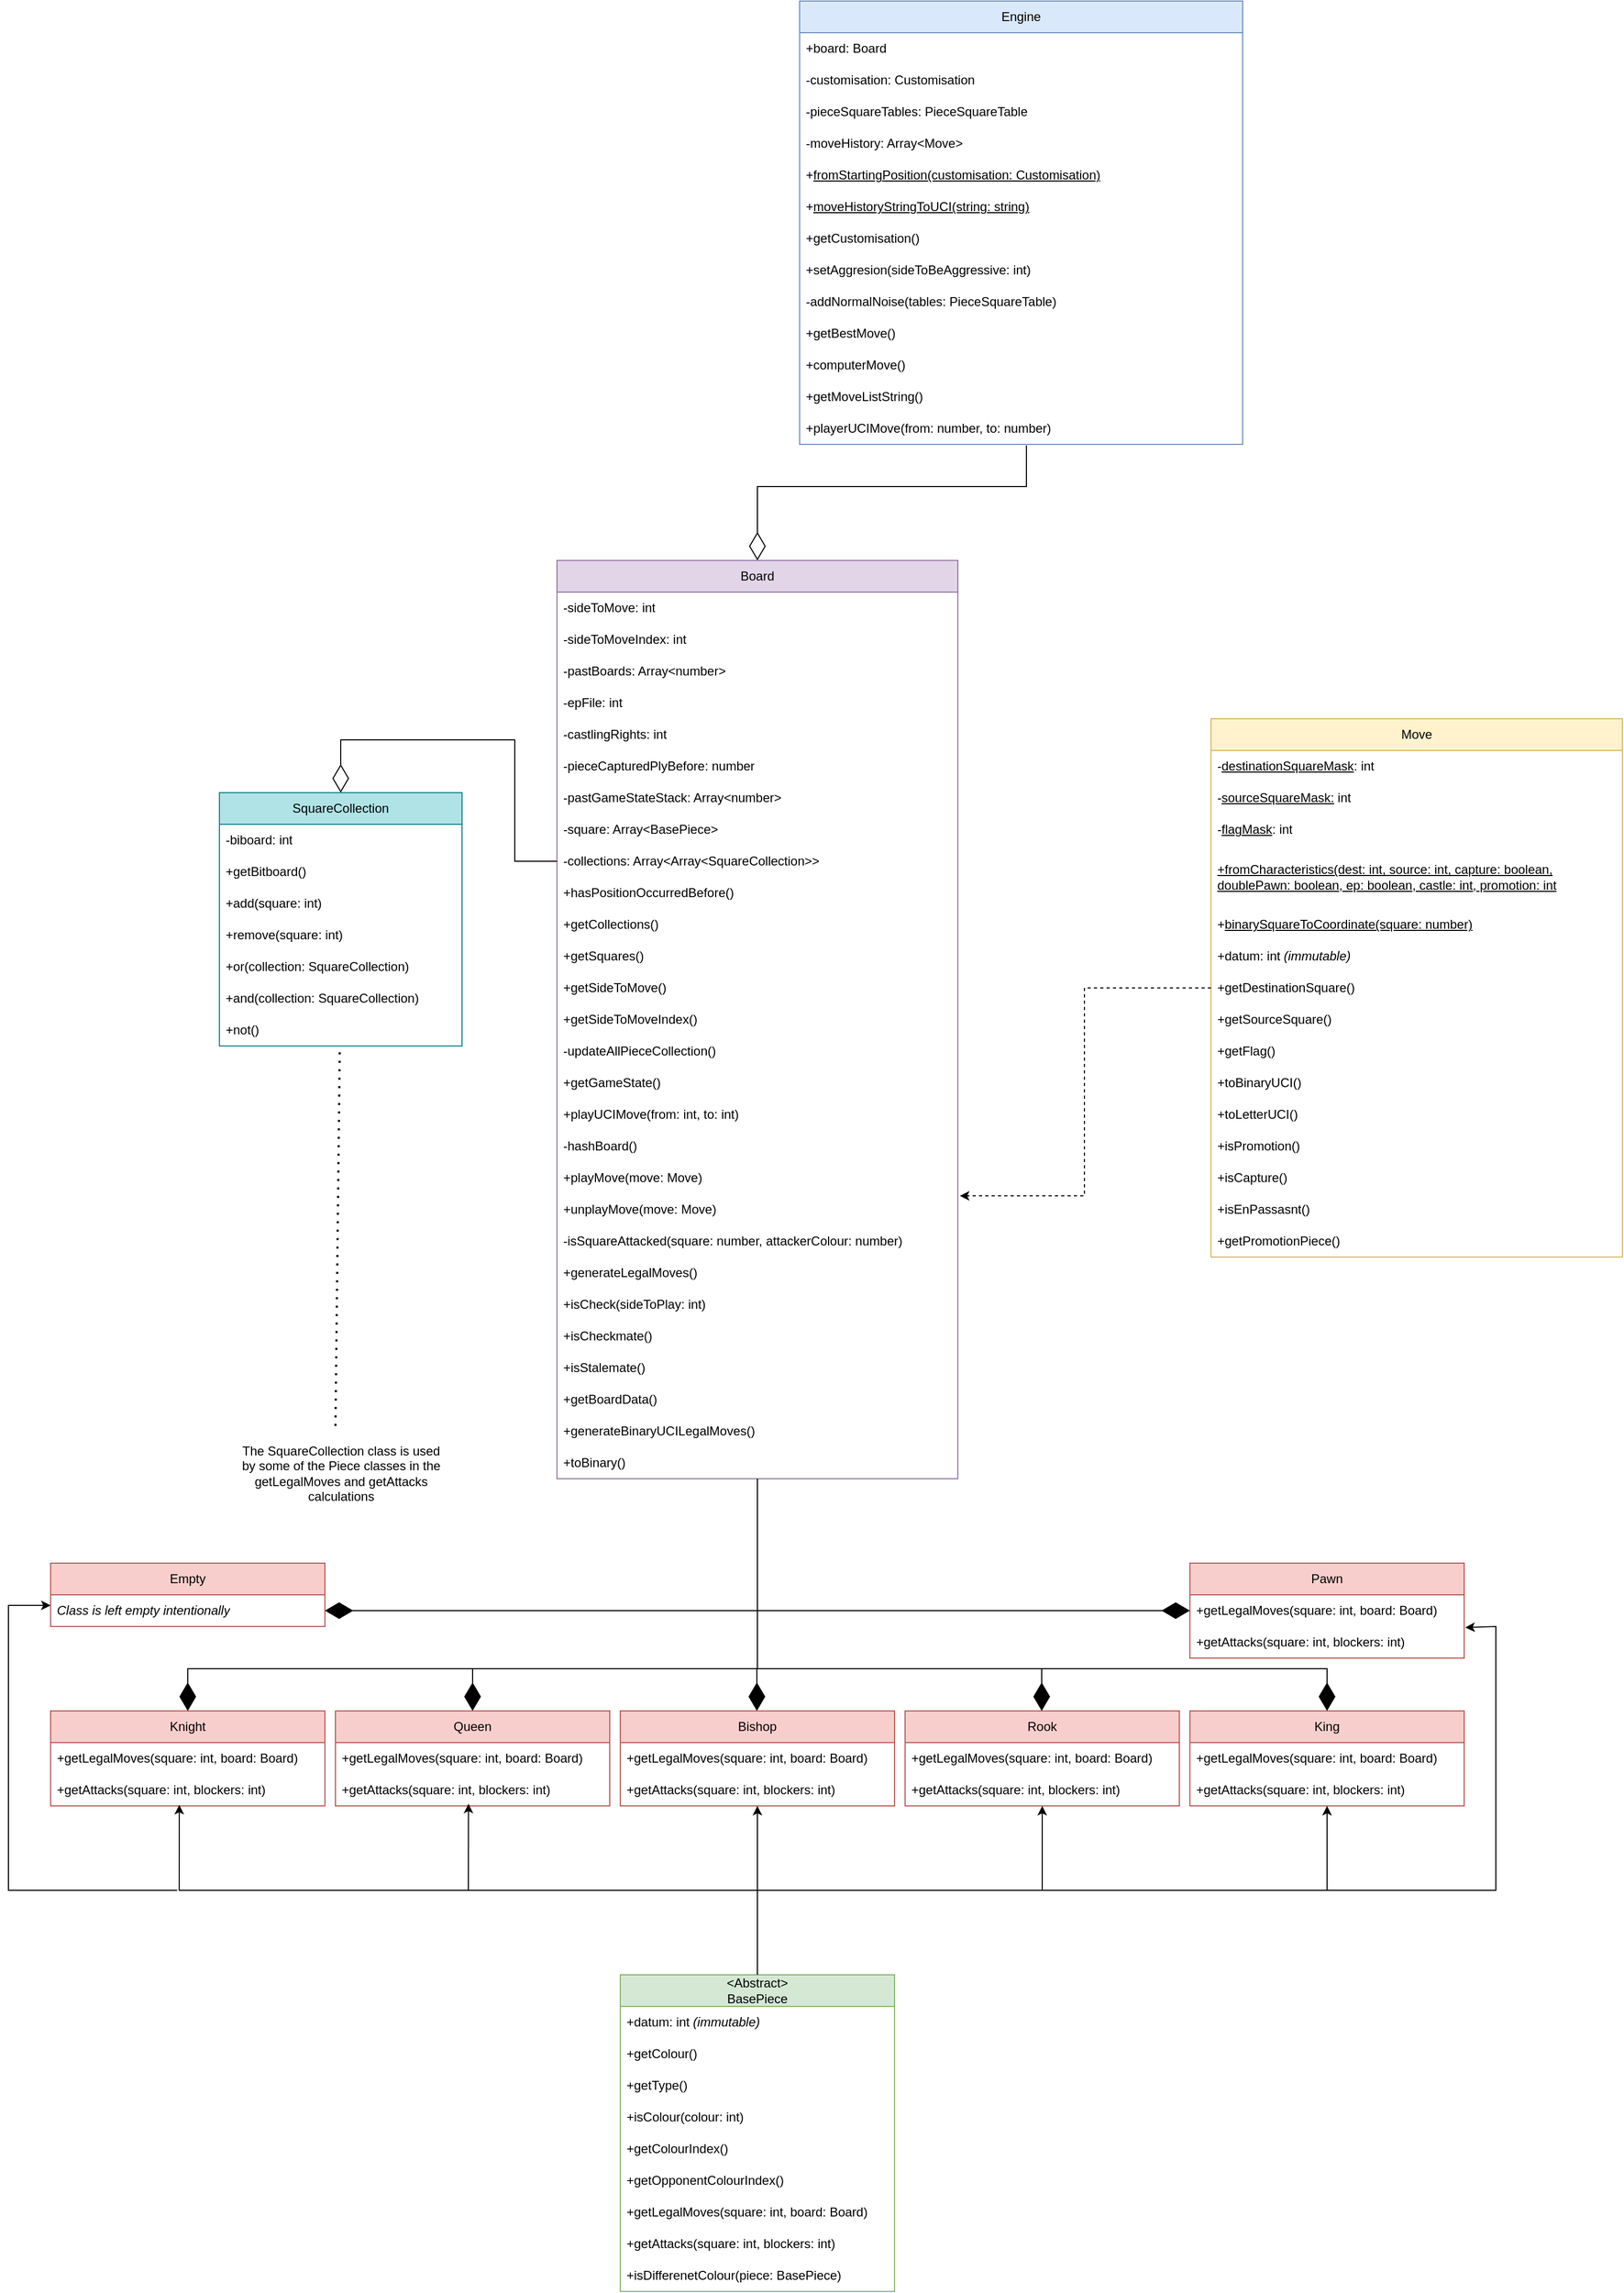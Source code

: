 <mxfile version="22.0.4" type="device">
  <diagram id="C5RBs43oDa-KdzZeNtuy" name="Page-1">
    <mxGraphModel dx="2741" dy="1011" grid="1" gridSize="10" guides="1" tooltips="1" connect="1" arrows="1" fold="1" page="1" pageScale="1" pageWidth="827" pageHeight="1169" math="0" shadow="0">
      <root>
        <mxCell id="WIyWlLk6GJQsqaUBKTNV-0" />
        <mxCell id="WIyWlLk6GJQsqaUBKTNV-1" parent="WIyWlLk6GJQsqaUBKTNV-0" />
        <mxCell id="_hxfQKYKrOiuIOW0CHlV-0" value="Board" style="swimlane;fontStyle=0;childLayout=stackLayout;horizontal=1;startSize=30;horizontalStack=0;resizeParent=1;resizeParentMax=0;resizeLast=0;collapsible=1;marginBottom=0;whiteSpace=wrap;html=1;fillColor=#e1d5e7;strokeColor=#9673a6;" vertex="1" parent="WIyWlLk6GJQsqaUBKTNV-1">
          <mxGeometry x="350" y="550" width="380" height="870" as="geometry">
            <mxRectangle x="340" y="340" width="60" height="30" as="alternateBounds" />
          </mxGeometry>
        </mxCell>
        <mxCell id="_hxfQKYKrOiuIOW0CHlV-1" value="-sideToMove: int" style="text;strokeColor=none;fillColor=none;align=left;verticalAlign=middle;spacingLeft=4;spacingRight=4;overflow=hidden;points=[[0,0.5],[1,0.5]];portConstraint=eastwest;rotatable=0;whiteSpace=wrap;html=1;" vertex="1" parent="_hxfQKYKrOiuIOW0CHlV-0">
          <mxGeometry y="30" width="380" height="30" as="geometry" />
        </mxCell>
        <mxCell id="_hxfQKYKrOiuIOW0CHlV-2" value="-sideToMoveIndex: int" style="text;strokeColor=none;fillColor=none;align=left;verticalAlign=middle;spacingLeft=4;spacingRight=4;overflow=hidden;points=[[0,0.5],[1,0.5]];portConstraint=eastwest;rotatable=0;whiteSpace=wrap;html=1;" vertex="1" parent="_hxfQKYKrOiuIOW0CHlV-0">
          <mxGeometry y="60" width="380" height="30" as="geometry" />
        </mxCell>
        <mxCell id="_hxfQKYKrOiuIOW0CHlV-10" value="-pastBoards: Array&amp;lt;number&amp;gt;" style="text;strokeColor=none;fillColor=none;align=left;verticalAlign=middle;spacingLeft=4;spacingRight=4;overflow=hidden;points=[[0,0.5],[1,0.5]];portConstraint=eastwest;rotatable=0;whiteSpace=wrap;html=1;" vertex="1" parent="_hxfQKYKrOiuIOW0CHlV-0">
          <mxGeometry y="90" width="380" height="30" as="geometry" />
        </mxCell>
        <mxCell id="_hxfQKYKrOiuIOW0CHlV-9" value="-epFile: int" style="text;strokeColor=none;fillColor=none;align=left;verticalAlign=middle;spacingLeft=4;spacingRight=4;overflow=hidden;points=[[0,0.5],[1,0.5]];portConstraint=eastwest;rotatable=0;whiteSpace=wrap;html=1;" vertex="1" parent="_hxfQKYKrOiuIOW0CHlV-0">
          <mxGeometry y="120" width="380" height="30" as="geometry" />
        </mxCell>
        <mxCell id="_hxfQKYKrOiuIOW0CHlV-8" value="-castlingRights: int" style="text;strokeColor=none;fillColor=none;align=left;verticalAlign=middle;spacingLeft=4;spacingRight=4;overflow=hidden;points=[[0,0.5],[1,0.5]];portConstraint=eastwest;rotatable=0;whiteSpace=wrap;html=1;" vertex="1" parent="_hxfQKYKrOiuIOW0CHlV-0">
          <mxGeometry y="150" width="380" height="30" as="geometry" />
        </mxCell>
        <mxCell id="_hxfQKYKrOiuIOW0CHlV-7" value="-pieceCapturedPlyBefore: number" style="text;strokeColor=none;fillColor=none;align=left;verticalAlign=middle;spacingLeft=4;spacingRight=4;overflow=hidden;points=[[0,0.5],[1,0.5]];portConstraint=eastwest;rotatable=0;whiteSpace=wrap;html=1;" vertex="1" parent="_hxfQKYKrOiuIOW0CHlV-0">
          <mxGeometry y="180" width="380" height="30" as="geometry" />
        </mxCell>
        <mxCell id="_hxfQKYKrOiuIOW0CHlV-6" value="-pastGameStateStack: Array&amp;lt;number&amp;gt;" style="text;strokeColor=none;fillColor=none;align=left;verticalAlign=middle;spacingLeft=4;spacingRight=4;overflow=hidden;points=[[0,0.5],[1,0.5]];portConstraint=eastwest;rotatable=0;whiteSpace=wrap;html=1;" vertex="1" parent="_hxfQKYKrOiuIOW0CHlV-0">
          <mxGeometry y="210" width="380" height="30" as="geometry" />
        </mxCell>
        <mxCell id="_hxfQKYKrOiuIOW0CHlV-18" value="-square: Array&amp;lt;BasePiece&amp;gt;" style="text;strokeColor=none;fillColor=none;align=left;verticalAlign=middle;spacingLeft=4;spacingRight=4;overflow=hidden;points=[[0,0.5],[1,0.5]];portConstraint=eastwest;rotatable=0;whiteSpace=wrap;html=1;" vertex="1" parent="_hxfQKYKrOiuIOW0CHlV-0">
          <mxGeometry y="240" width="380" height="30" as="geometry" />
        </mxCell>
        <mxCell id="_hxfQKYKrOiuIOW0CHlV-17" value="-collections: Array&amp;lt;Array&amp;lt;SquareCollection&amp;gt;&amp;gt;" style="text;strokeColor=none;fillColor=none;align=left;verticalAlign=middle;spacingLeft=4;spacingRight=4;overflow=hidden;points=[[0,0.5],[1,0.5]];portConstraint=eastwest;rotatable=0;whiteSpace=wrap;html=1;" vertex="1" parent="_hxfQKYKrOiuIOW0CHlV-0">
          <mxGeometry y="270" width="380" height="30" as="geometry" />
        </mxCell>
        <mxCell id="_hxfQKYKrOiuIOW0CHlV-16" value="+hasPositionOccurredBefore() " style="text;strokeColor=none;fillColor=none;align=left;verticalAlign=middle;spacingLeft=4;spacingRight=4;overflow=hidden;points=[[0,0.5],[1,0.5]];portConstraint=eastwest;rotatable=0;whiteSpace=wrap;html=1;" vertex="1" parent="_hxfQKYKrOiuIOW0CHlV-0">
          <mxGeometry y="300" width="380" height="30" as="geometry" />
        </mxCell>
        <mxCell id="_hxfQKYKrOiuIOW0CHlV-15" value="+getCollections()&lt;span style=&quot;white-space: pre;&quot;&gt;&#x9;&lt;/span&gt;" style="text;strokeColor=none;fillColor=none;align=left;verticalAlign=middle;spacingLeft=4;spacingRight=4;overflow=hidden;points=[[0,0.5],[1,0.5]];portConstraint=eastwest;rotatable=0;whiteSpace=wrap;html=1;" vertex="1" parent="_hxfQKYKrOiuIOW0CHlV-0">
          <mxGeometry y="330" width="380" height="30" as="geometry" />
        </mxCell>
        <mxCell id="_hxfQKYKrOiuIOW0CHlV-14" value="+getSquares()&lt;span style=&quot;white-space: pre;&quot;&gt;&#x9;&lt;/span&gt;" style="text;strokeColor=none;fillColor=none;align=left;verticalAlign=middle;spacingLeft=4;spacingRight=4;overflow=hidden;points=[[0,0.5],[1,0.5]];portConstraint=eastwest;rotatable=0;whiteSpace=wrap;html=1;" vertex="1" parent="_hxfQKYKrOiuIOW0CHlV-0">
          <mxGeometry y="360" width="380" height="30" as="geometry" />
        </mxCell>
        <mxCell id="_hxfQKYKrOiuIOW0CHlV-13" value="+getSideToMove()&lt;span style=&quot;white-space: pre;&quot;&gt;&#x9;&lt;/span&gt;" style="text;strokeColor=none;fillColor=none;align=left;verticalAlign=middle;spacingLeft=4;spacingRight=4;overflow=hidden;points=[[0,0.5],[1,0.5]];portConstraint=eastwest;rotatable=0;whiteSpace=wrap;html=1;" vertex="1" parent="_hxfQKYKrOiuIOW0CHlV-0">
          <mxGeometry y="390" width="380" height="30" as="geometry" />
        </mxCell>
        <mxCell id="_hxfQKYKrOiuIOW0CHlV-12" value="+getSideToMoveIndex()" style="text;strokeColor=none;fillColor=none;align=left;verticalAlign=middle;spacingLeft=4;spacingRight=4;overflow=hidden;points=[[0,0.5],[1,0.5]];portConstraint=eastwest;rotatable=0;whiteSpace=wrap;html=1;" vertex="1" parent="_hxfQKYKrOiuIOW0CHlV-0">
          <mxGeometry y="420" width="380" height="30" as="geometry" />
        </mxCell>
        <mxCell id="_hxfQKYKrOiuIOW0CHlV-27" value="-updateAllPieceCollection()" style="text;strokeColor=none;fillColor=none;align=left;verticalAlign=middle;spacingLeft=4;spacingRight=4;overflow=hidden;points=[[0,0.5],[1,0.5]];portConstraint=eastwest;rotatable=0;whiteSpace=wrap;html=1;" vertex="1" parent="_hxfQKYKrOiuIOW0CHlV-0">
          <mxGeometry y="450" width="380" height="30" as="geometry" />
        </mxCell>
        <mxCell id="_hxfQKYKrOiuIOW0CHlV-26" value="+getGameState()" style="text;strokeColor=none;fillColor=none;align=left;verticalAlign=middle;spacingLeft=4;spacingRight=4;overflow=hidden;points=[[0,0.5],[1,0.5]];portConstraint=eastwest;rotatable=0;whiteSpace=wrap;html=1;" vertex="1" parent="_hxfQKYKrOiuIOW0CHlV-0">
          <mxGeometry y="480" width="380" height="30" as="geometry" />
        </mxCell>
        <mxCell id="_hxfQKYKrOiuIOW0CHlV-25" value="+playUCIMove(from: int, to: int)" style="text;strokeColor=none;fillColor=none;align=left;verticalAlign=middle;spacingLeft=4;spacingRight=4;overflow=hidden;points=[[0,0.5],[1,0.5]];portConstraint=eastwest;rotatable=0;whiteSpace=wrap;html=1;" vertex="1" parent="_hxfQKYKrOiuIOW0CHlV-0">
          <mxGeometry y="510" width="380" height="30" as="geometry" />
        </mxCell>
        <mxCell id="_hxfQKYKrOiuIOW0CHlV-23" value="-hashBoard()" style="text;strokeColor=none;fillColor=none;align=left;verticalAlign=middle;spacingLeft=4;spacingRight=4;overflow=hidden;points=[[0,0.5],[1,0.5]];portConstraint=eastwest;rotatable=0;whiteSpace=wrap;html=1;" vertex="1" parent="_hxfQKYKrOiuIOW0CHlV-0">
          <mxGeometry y="540" width="380" height="30" as="geometry" />
        </mxCell>
        <mxCell id="_hxfQKYKrOiuIOW0CHlV-22" value="+playMove(move: Move)" style="text;strokeColor=none;fillColor=none;align=left;verticalAlign=middle;spacingLeft=4;spacingRight=4;overflow=hidden;points=[[0,0.5],[1,0.5]];portConstraint=eastwest;rotatable=0;whiteSpace=wrap;html=1;" vertex="1" parent="_hxfQKYKrOiuIOW0CHlV-0">
          <mxGeometry y="570" width="380" height="30" as="geometry" />
        </mxCell>
        <mxCell id="_hxfQKYKrOiuIOW0CHlV-21" value="+unplayMove(move: Move)" style="text;strokeColor=none;fillColor=none;align=left;verticalAlign=middle;spacingLeft=4;spacingRight=4;overflow=hidden;points=[[0,0.5],[1,0.5]];portConstraint=eastwest;rotatable=0;whiteSpace=wrap;html=1;" vertex="1" parent="_hxfQKYKrOiuIOW0CHlV-0">
          <mxGeometry y="600" width="380" height="30" as="geometry" />
        </mxCell>
        <mxCell id="_hxfQKYKrOiuIOW0CHlV-20" value="-isSquareAttacked(square: number, attackerColour: number)" style="text;strokeColor=none;fillColor=none;align=left;verticalAlign=middle;spacingLeft=4;spacingRight=4;overflow=hidden;points=[[0,0.5],[1,0.5]];portConstraint=eastwest;rotatable=0;whiteSpace=wrap;html=1;" vertex="1" parent="_hxfQKYKrOiuIOW0CHlV-0">
          <mxGeometry y="630" width="380" height="30" as="geometry" />
        </mxCell>
        <mxCell id="_hxfQKYKrOiuIOW0CHlV-19" value="+generateLegalMoves()" style="text;strokeColor=none;fillColor=none;align=left;verticalAlign=middle;spacingLeft=4;spacingRight=4;overflow=hidden;points=[[0,0.5],[1,0.5]];portConstraint=eastwest;rotatable=0;whiteSpace=wrap;html=1;" vertex="1" parent="_hxfQKYKrOiuIOW0CHlV-0">
          <mxGeometry y="660" width="380" height="30" as="geometry" />
        </mxCell>
        <mxCell id="_hxfQKYKrOiuIOW0CHlV-32" value="+isCheck(sideToPlay: int)" style="text;strokeColor=none;fillColor=none;align=left;verticalAlign=middle;spacingLeft=4;spacingRight=4;overflow=hidden;points=[[0,0.5],[1,0.5]];portConstraint=eastwest;rotatable=0;whiteSpace=wrap;html=1;" vertex="1" parent="_hxfQKYKrOiuIOW0CHlV-0">
          <mxGeometry y="690" width="380" height="30" as="geometry" />
        </mxCell>
        <mxCell id="_hxfQKYKrOiuIOW0CHlV-31" value="+isCheckmate()" style="text;strokeColor=none;fillColor=none;align=left;verticalAlign=middle;spacingLeft=4;spacingRight=4;overflow=hidden;points=[[0,0.5],[1,0.5]];portConstraint=eastwest;rotatable=0;whiteSpace=wrap;html=1;" vertex="1" parent="_hxfQKYKrOiuIOW0CHlV-0">
          <mxGeometry y="720" width="380" height="30" as="geometry" />
        </mxCell>
        <mxCell id="_hxfQKYKrOiuIOW0CHlV-30" value="+isStalemate()" style="text;strokeColor=none;fillColor=none;align=left;verticalAlign=middle;spacingLeft=4;spacingRight=4;overflow=hidden;points=[[0,0.5],[1,0.5]];portConstraint=eastwest;rotatable=0;whiteSpace=wrap;html=1;" vertex="1" parent="_hxfQKYKrOiuIOW0CHlV-0">
          <mxGeometry y="750" width="380" height="30" as="geometry" />
        </mxCell>
        <mxCell id="_hxfQKYKrOiuIOW0CHlV-29" value="+getBoardData()" style="text;strokeColor=none;fillColor=none;align=left;verticalAlign=middle;spacingLeft=4;spacingRight=4;overflow=hidden;points=[[0,0.5],[1,0.5]];portConstraint=eastwest;rotatable=0;whiteSpace=wrap;html=1;" vertex="1" parent="_hxfQKYKrOiuIOW0CHlV-0">
          <mxGeometry y="780" width="380" height="30" as="geometry" />
        </mxCell>
        <mxCell id="_hxfQKYKrOiuIOW0CHlV-34" value="+generateBinaryUCILegalMoves()" style="text;strokeColor=none;fillColor=none;align=left;verticalAlign=middle;spacingLeft=4;spacingRight=4;overflow=hidden;points=[[0,0.5],[1,0.5]];portConstraint=eastwest;rotatable=0;whiteSpace=wrap;html=1;" vertex="1" parent="_hxfQKYKrOiuIOW0CHlV-0">
          <mxGeometry y="810" width="380" height="30" as="geometry" />
        </mxCell>
        <mxCell id="_hxfQKYKrOiuIOW0CHlV-33" value="+toBinary()" style="text;strokeColor=none;fillColor=none;align=left;verticalAlign=middle;spacingLeft=4;spacingRight=4;overflow=hidden;points=[[0,0.5],[1,0.5]];portConstraint=eastwest;rotatable=0;whiteSpace=wrap;html=1;" vertex="1" parent="_hxfQKYKrOiuIOW0CHlV-0">
          <mxGeometry y="840" width="380" height="30" as="geometry" />
        </mxCell>
        <mxCell id="_hxfQKYKrOiuIOW0CHlV-35" value="&lt;div&gt;&amp;lt;Abstract&amp;gt;&lt;/div&gt;&lt;div&gt;BasePiece&lt;br&gt;&lt;/div&gt;" style="swimlane;fontStyle=0;childLayout=stackLayout;horizontal=1;startSize=30;horizontalStack=0;resizeParent=1;resizeParentMax=0;resizeLast=0;collapsible=1;marginBottom=0;whiteSpace=wrap;html=1;fillColor=#d5e8d4;strokeColor=#82b366;" vertex="1" parent="WIyWlLk6GJQsqaUBKTNV-1">
          <mxGeometry x="410" y="1890" width="260" height="300" as="geometry" />
        </mxCell>
        <mxCell id="_hxfQKYKrOiuIOW0CHlV-36" value="+datum: int &lt;i&gt;(immutable)&lt;/i&gt;" style="text;strokeColor=none;fillColor=none;align=left;verticalAlign=middle;spacingLeft=4;spacingRight=4;overflow=hidden;points=[[0,0.5],[1,0.5]];portConstraint=eastwest;rotatable=0;whiteSpace=wrap;html=1;" vertex="1" parent="_hxfQKYKrOiuIOW0CHlV-35">
          <mxGeometry y="30" width="260" height="30" as="geometry" />
        </mxCell>
        <mxCell id="_hxfQKYKrOiuIOW0CHlV-37" value="+getColour()" style="text;strokeColor=none;fillColor=none;align=left;verticalAlign=middle;spacingLeft=4;spacingRight=4;overflow=hidden;points=[[0,0.5],[1,0.5]];portConstraint=eastwest;rotatable=0;whiteSpace=wrap;html=1;" vertex="1" parent="_hxfQKYKrOiuIOW0CHlV-35">
          <mxGeometry y="60" width="260" height="30" as="geometry" />
        </mxCell>
        <mxCell id="_hxfQKYKrOiuIOW0CHlV-38" value="+getType()&lt;span style=&quot;white-space: pre;&quot;&gt;&#x9;&lt;/span&gt;" style="text;strokeColor=none;fillColor=none;align=left;verticalAlign=middle;spacingLeft=4;spacingRight=4;overflow=hidden;points=[[0,0.5],[1,0.5]];portConstraint=eastwest;rotatable=0;whiteSpace=wrap;html=1;" vertex="1" parent="_hxfQKYKrOiuIOW0CHlV-35">
          <mxGeometry y="90" width="260" height="30" as="geometry" />
        </mxCell>
        <mxCell id="_hxfQKYKrOiuIOW0CHlV-39" value="+isColour(colour: int)" style="text;strokeColor=none;fillColor=none;align=left;verticalAlign=middle;spacingLeft=4;spacingRight=4;overflow=hidden;points=[[0,0.5],[1,0.5]];portConstraint=eastwest;rotatable=0;whiteSpace=wrap;html=1;" vertex="1" parent="_hxfQKYKrOiuIOW0CHlV-35">
          <mxGeometry y="120" width="260" height="30" as="geometry" />
        </mxCell>
        <mxCell id="_hxfQKYKrOiuIOW0CHlV-40" value="+getColourIndex()" style="text;strokeColor=none;fillColor=none;align=left;verticalAlign=middle;spacingLeft=4;spacingRight=4;overflow=hidden;points=[[0,0.5],[1,0.5]];portConstraint=eastwest;rotatable=0;whiteSpace=wrap;html=1;" vertex="1" parent="_hxfQKYKrOiuIOW0CHlV-35">
          <mxGeometry y="150" width="260" height="30" as="geometry" />
        </mxCell>
        <mxCell id="_hxfQKYKrOiuIOW0CHlV-41" value="+getOpponentColourIndex()" style="text;strokeColor=none;fillColor=none;align=left;verticalAlign=middle;spacingLeft=4;spacingRight=4;overflow=hidden;points=[[0,0.5],[1,0.5]];portConstraint=eastwest;rotatable=0;whiteSpace=wrap;html=1;" vertex="1" parent="_hxfQKYKrOiuIOW0CHlV-35">
          <mxGeometry y="180" width="260" height="30" as="geometry" />
        </mxCell>
        <mxCell id="_hxfQKYKrOiuIOW0CHlV-42" value="+getLegalMoves(square: int, board: Board)" style="text;strokeColor=none;fillColor=none;align=left;verticalAlign=middle;spacingLeft=4;spacingRight=4;overflow=hidden;points=[[0,0.5],[1,0.5]];portConstraint=eastwest;rotatable=0;whiteSpace=wrap;html=1;" vertex="1" parent="_hxfQKYKrOiuIOW0CHlV-35">
          <mxGeometry y="210" width="260" height="30" as="geometry" />
        </mxCell>
        <mxCell id="_hxfQKYKrOiuIOW0CHlV-43" value="+getAttacks(square: int, blockers: int)" style="text;strokeColor=none;fillColor=none;align=left;verticalAlign=middle;spacingLeft=4;spacingRight=4;overflow=hidden;points=[[0,0.5],[1,0.5]];portConstraint=eastwest;rotatable=0;whiteSpace=wrap;html=1;" vertex="1" parent="_hxfQKYKrOiuIOW0CHlV-35">
          <mxGeometry y="240" width="260" height="30" as="geometry" />
        </mxCell>
        <mxCell id="_hxfQKYKrOiuIOW0CHlV-44" value="+isDifferenetColour(piece: BasePiece)" style="text;strokeColor=none;fillColor=none;align=left;verticalAlign=middle;spacingLeft=4;spacingRight=4;overflow=hidden;points=[[0,0.5],[1,0.5]];portConstraint=eastwest;rotatable=0;whiteSpace=wrap;html=1;" vertex="1" parent="_hxfQKYKrOiuIOW0CHlV-35">
          <mxGeometry y="270" width="260" height="30" as="geometry" />
        </mxCell>
        <mxCell id="_hxfQKYKrOiuIOW0CHlV-48" value="Bishop" style="swimlane;fontStyle=0;childLayout=stackLayout;horizontal=1;startSize=30;horizontalStack=0;resizeParent=1;resizeParentMax=0;resizeLast=0;collapsible=1;marginBottom=0;whiteSpace=wrap;html=1;fillColor=#f8cecc;strokeColor=#b85450;" vertex="1" parent="WIyWlLk6GJQsqaUBKTNV-1">
          <mxGeometry x="410" y="1640" width="260" height="90" as="geometry" />
        </mxCell>
        <mxCell id="_hxfQKYKrOiuIOW0CHlV-49" value="+getLegalMoves(square: int, board: Board)" style="text;strokeColor=none;fillColor=none;align=left;verticalAlign=middle;spacingLeft=4;spacingRight=4;overflow=hidden;points=[[0,0.5],[1,0.5]];portConstraint=eastwest;rotatable=0;whiteSpace=wrap;html=1;" vertex="1" parent="_hxfQKYKrOiuIOW0CHlV-48">
          <mxGeometry y="30" width="260" height="30" as="geometry" />
        </mxCell>
        <mxCell id="_hxfQKYKrOiuIOW0CHlV-50" value="+getAttacks(square: int, blockers: int)" style="text;strokeColor=none;fillColor=none;align=left;verticalAlign=middle;spacingLeft=4;spacingRight=4;overflow=hidden;points=[[0,0.5],[1,0.5]];portConstraint=eastwest;rotatable=0;whiteSpace=wrap;html=1;" vertex="1" parent="_hxfQKYKrOiuIOW0CHlV-48">
          <mxGeometry y="60" width="260" height="30" as="geometry" />
        </mxCell>
        <mxCell id="_hxfQKYKrOiuIOW0CHlV-52" value="Rook" style="swimlane;fontStyle=0;childLayout=stackLayout;horizontal=1;startSize=30;horizontalStack=0;resizeParent=1;resizeParentMax=0;resizeLast=0;collapsible=1;marginBottom=0;whiteSpace=wrap;html=1;fillColor=#f8cecc;strokeColor=#b85450;" vertex="1" parent="WIyWlLk6GJQsqaUBKTNV-1">
          <mxGeometry x="680" y="1640" width="260" height="90" as="geometry" />
        </mxCell>
        <mxCell id="_hxfQKYKrOiuIOW0CHlV-53" value="+getLegalMoves(square: int, board: Board)" style="text;strokeColor=none;fillColor=none;align=left;verticalAlign=middle;spacingLeft=4;spacingRight=4;overflow=hidden;points=[[0,0.5],[1,0.5]];portConstraint=eastwest;rotatable=0;whiteSpace=wrap;html=1;" vertex="1" parent="_hxfQKYKrOiuIOW0CHlV-52">
          <mxGeometry y="30" width="260" height="30" as="geometry" />
        </mxCell>
        <mxCell id="_hxfQKYKrOiuIOW0CHlV-54" value="+getAttacks(square: int, blockers: int)" style="text;strokeColor=none;fillColor=none;align=left;verticalAlign=middle;spacingLeft=4;spacingRight=4;overflow=hidden;points=[[0,0.5],[1,0.5]];portConstraint=eastwest;rotatable=0;whiteSpace=wrap;html=1;" vertex="1" parent="_hxfQKYKrOiuIOW0CHlV-52">
          <mxGeometry y="60" width="260" height="30" as="geometry" />
        </mxCell>
        <mxCell id="_hxfQKYKrOiuIOW0CHlV-55" value="Queen" style="swimlane;fontStyle=0;childLayout=stackLayout;horizontal=1;startSize=30;horizontalStack=0;resizeParent=1;resizeParentMax=0;resizeLast=0;collapsible=1;marginBottom=0;whiteSpace=wrap;html=1;fillColor=#f8cecc;strokeColor=#b85450;" vertex="1" parent="WIyWlLk6GJQsqaUBKTNV-1">
          <mxGeometry x="140" y="1640" width="260" height="90" as="geometry" />
        </mxCell>
        <mxCell id="_hxfQKYKrOiuIOW0CHlV-56" value="+getLegalMoves(square: int, board: Board)" style="text;strokeColor=none;fillColor=none;align=left;verticalAlign=middle;spacingLeft=4;spacingRight=4;overflow=hidden;points=[[0,0.5],[1,0.5]];portConstraint=eastwest;rotatable=0;whiteSpace=wrap;html=1;" vertex="1" parent="_hxfQKYKrOiuIOW0CHlV-55">
          <mxGeometry y="30" width="260" height="30" as="geometry" />
        </mxCell>
        <mxCell id="_hxfQKYKrOiuIOW0CHlV-57" value="+getAttacks(square: int, blockers: int)" style="text;strokeColor=none;fillColor=none;align=left;verticalAlign=middle;spacingLeft=4;spacingRight=4;overflow=hidden;points=[[0,0.5],[1,0.5]];portConstraint=eastwest;rotatable=0;whiteSpace=wrap;html=1;" vertex="1" parent="_hxfQKYKrOiuIOW0CHlV-55">
          <mxGeometry y="60" width="260" height="30" as="geometry" />
        </mxCell>
        <mxCell id="_hxfQKYKrOiuIOW0CHlV-58" value="Empty" style="swimlane;fontStyle=0;childLayout=stackLayout;horizontal=1;startSize=30;horizontalStack=0;resizeParent=1;resizeParentMax=0;resizeLast=0;collapsible=1;marginBottom=0;whiteSpace=wrap;html=1;fillColor=#f8cecc;strokeColor=#b85450;" vertex="1" parent="WIyWlLk6GJQsqaUBKTNV-1">
          <mxGeometry x="-130" y="1500" width="260" height="60" as="geometry" />
        </mxCell>
        <mxCell id="_hxfQKYKrOiuIOW0CHlV-60" value="&lt;i&gt;Class is left empty intentionally&lt;/i&gt;" style="text;strokeColor=none;fillColor=none;align=left;verticalAlign=middle;spacingLeft=4;spacingRight=4;overflow=hidden;points=[[0,0.5],[1,0.5]];portConstraint=eastwest;rotatable=0;whiteSpace=wrap;html=1;" vertex="1" parent="_hxfQKYKrOiuIOW0CHlV-58">
          <mxGeometry y="30" width="260" height="30" as="geometry" />
        </mxCell>
        <mxCell id="_hxfQKYKrOiuIOW0CHlV-61" value="King" style="swimlane;fontStyle=0;childLayout=stackLayout;horizontal=1;startSize=30;horizontalStack=0;resizeParent=1;resizeParentMax=0;resizeLast=0;collapsible=1;marginBottom=0;whiteSpace=wrap;html=1;fillColor=#f8cecc;strokeColor=#b85450;" vertex="1" parent="WIyWlLk6GJQsqaUBKTNV-1">
          <mxGeometry x="950" y="1640" width="260" height="90" as="geometry" />
        </mxCell>
        <mxCell id="_hxfQKYKrOiuIOW0CHlV-62" value="+getLegalMoves(square: int, board: Board)" style="text;strokeColor=none;fillColor=none;align=left;verticalAlign=middle;spacingLeft=4;spacingRight=4;overflow=hidden;points=[[0,0.5],[1,0.5]];portConstraint=eastwest;rotatable=0;whiteSpace=wrap;html=1;" vertex="1" parent="_hxfQKYKrOiuIOW0CHlV-61">
          <mxGeometry y="30" width="260" height="30" as="geometry" />
        </mxCell>
        <mxCell id="_hxfQKYKrOiuIOW0CHlV-63" value="+getAttacks(square: int, blockers: int)" style="text;strokeColor=none;fillColor=none;align=left;verticalAlign=middle;spacingLeft=4;spacingRight=4;overflow=hidden;points=[[0,0.5],[1,0.5]];portConstraint=eastwest;rotatable=0;whiteSpace=wrap;html=1;" vertex="1" parent="_hxfQKYKrOiuIOW0CHlV-61">
          <mxGeometry y="60" width="260" height="30" as="geometry" />
        </mxCell>
        <mxCell id="_hxfQKYKrOiuIOW0CHlV-64" value="Pawn" style="swimlane;fontStyle=0;childLayout=stackLayout;horizontal=1;startSize=30;horizontalStack=0;resizeParent=1;resizeParentMax=0;resizeLast=0;collapsible=1;marginBottom=0;whiteSpace=wrap;html=1;fillColor=#f8cecc;strokeColor=#b85450;" vertex="1" parent="WIyWlLk6GJQsqaUBKTNV-1">
          <mxGeometry x="950" y="1500" width="260" height="90" as="geometry" />
        </mxCell>
        <mxCell id="_hxfQKYKrOiuIOW0CHlV-65" value="+getLegalMoves(square: int, board: Board)" style="text;strokeColor=none;fillColor=none;align=left;verticalAlign=middle;spacingLeft=4;spacingRight=4;overflow=hidden;points=[[0,0.5],[1,0.5]];portConstraint=eastwest;rotatable=0;whiteSpace=wrap;html=1;" vertex="1" parent="_hxfQKYKrOiuIOW0CHlV-64">
          <mxGeometry y="30" width="260" height="30" as="geometry" />
        </mxCell>
        <mxCell id="_hxfQKYKrOiuIOW0CHlV-66" value="+getAttacks(square: int, blockers: int)" style="text;strokeColor=none;fillColor=none;align=left;verticalAlign=middle;spacingLeft=4;spacingRight=4;overflow=hidden;points=[[0,0.5],[1,0.5]];portConstraint=eastwest;rotatable=0;whiteSpace=wrap;html=1;" vertex="1" parent="_hxfQKYKrOiuIOW0CHlV-64">
          <mxGeometry y="60" width="260" height="30" as="geometry" />
        </mxCell>
        <mxCell id="_hxfQKYKrOiuIOW0CHlV-67" value="Knight" style="swimlane;fontStyle=0;childLayout=stackLayout;horizontal=1;startSize=30;horizontalStack=0;resizeParent=1;resizeParentMax=0;resizeLast=0;collapsible=1;marginBottom=0;whiteSpace=wrap;html=1;fillColor=#f8cecc;strokeColor=#b85450;" vertex="1" parent="WIyWlLk6GJQsqaUBKTNV-1">
          <mxGeometry x="-130" y="1640" width="260" height="90" as="geometry" />
        </mxCell>
        <mxCell id="_hxfQKYKrOiuIOW0CHlV-68" value="+getLegalMoves(square: int, board: Board)" style="text;strokeColor=none;fillColor=none;align=left;verticalAlign=middle;spacingLeft=4;spacingRight=4;overflow=hidden;points=[[0,0.5],[1,0.5]];portConstraint=eastwest;rotatable=0;whiteSpace=wrap;html=1;" vertex="1" parent="_hxfQKYKrOiuIOW0CHlV-67">
          <mxGeometry y="30" width="260" height="30" as="geometry" />
        </mxCell>
        <mxCell id="_hxfQKYKrOiuIOW0CHlV-69" value="+getAttacks(square: int, blockers: int)" style="text;strokeColor=none;fillColor=none;align=left;verticalAlign=middle;spacingLeft=4;spacingRight=4;overflow=hidden;points=[[0,0.5],[1,0.5]];portConstraint=eastwest;rotatable=0;whiteSpace=wrap;html=1;" vertex="1" parent="_hxfQKYKrOiuIOW0CHlV-67">
          <mxGeometry y="60" width="260" height="30" as="geometry" />
        </mxCell>
        <mxCell id="_hxfQKYKrOiuIOW0CHlV-70" value="Engine" style="swimlane;fontStyle=0;childLayout=stackLayout;horizontal=1;startSize=30;horizontalStack=0;resizeParent=1;resizeParentMax=0;resizeLast=0;collapsible=1;marginBottom=0;whiteSpace=wrap;html=1;fillColor=#dae8fc;strokeColor=#6c8ebf;" vertex="1" parent="WIyWlLk6GJQsqaUBKTNV-1">
          <mxGeometry x="580" y="20" width="420" height="420" as="geometry" />
        </mxCell>
        <mxCell id="_hxfQKYKrOiuIOW0CHlV-71" value="+board: Board" style="text;strokeColor=none;fillColor=none;align=left;verticalAlign=middle;spacingLeft=4;spacingRight=4;overflow=hidden;points=[[0,0.5],[1,0.5]];portConstraint=eastwest;rotatable=0;whiteSpace=wrap;html=1;" vertex="1" parent="_hxfQKYKrOiuIOW0CHlV-70">
          <mxGeometry y="30" width="420" height="30" as="geometry" />
        </mxCell>
        <mxCell id="_hxfQKYKrOiuIOW0CHlV-72" value="-customisation: Customisation" style="text;strokeColor=none;fillColor=none;align=left;verticalAlign=middle;spacingLeft=4;spacingRight=4;overflow=hidden;points=[[0,0.5],[1,0.5]];portConstraint=eastwest;rotatable=0;whiteSpace=wrap;html=1;" vertex="1" parent="_hxfQKYKrOiuIOW0CHlV-70">
          <mxGeometry y="60" width="420" height="30" as="geometry" />
        </mxCell>
        <mxCell id="_hxfQKYKrOiuIOW0CHlV-73" value="-pieceSquareTables: PieceSquareTable" style="text;strokeColor=none;fillColor=none;align=left;verticalAlign=middle;spacingLeft=4;spacingRight=4;overflow=hidden;points=[[0,0.5],[1,0.5]];portConstraint=eastwest;rotatable=0;whiteSpace=wrap;html=1;" vertex="1" parent="_hxfQKYKrOiuIOW0CHlV-70">
          <mxGeometry y="90" width="420" height="30" as="geometry" />
        </mxCell>
        <mxCell id="_hxfQKYKrOiuIOW0CHlV-74" value="-moveHistory: Array&amp;lt;Move&amp;gt;" style="text;strokeColor=none;fillColor=none;align=left;verticalAlign=middle;spacingLeft=4;spacingRight=4;overflow=hidden;points=[[0,0.5],[1,0.5]];portConstraint=eastwest;rotatable=0;whiteSpace=wrap;html=1;" vertex="1" parent="_hxfQKYKrOiuIOW0CHlV-70">
          <mxGeometry y="120" width="420" height="30" as="geometry" />
        </mxCell>
        <mxCell id="_hxfQKYKrOiuIOW0CHlV-75" value="+&lt;u&gt;fromStartingPosition(customisation: Customisation)&lt;br&gt;&lt;/u&gt;" style="text;strokeColor=none;fillColor=none;align=left;verticalAlign=middle;spacingLeft=4;spacingRight=4;overflow=hidden;points=[[0,0.5],[1,0.5]];portConstraint=eastwest;rotatable=0;whiteSpace=wrap;html=1;" vertex="1" parent="_hxfQKYKrOiuIOW0CHlV-70">
          <mxGeometry y="150" width="420" height="30" as="geometry" />
        </mxCell>
        <mxCell id="_hxfQKYKrOiuIOW0CHlV-86" value="+&lt;u&gt;moveHistoryStringToUCI(string: string)&lt;br&gt;&lt;/u&gt;" style="text;strokeColor=none;fillColor=none;align=left;verticalAlign=middle;spacingLeft=4;spacingRight=4;overflow=hidden;points=[[0,0.5],[1,0.5]];portConstraint=eastwest;rotatable=0;whiteSpace=wrap;html=1;" vertex="1" parent="_hxfQKYKrOiuIOW0CHlV-70">
          <mxGeometry y="180" width="420" height="30" as="geometry" />
        </mxCell>
        <mxCell id="_hxfQKYKrOiuIOW0CHlV-76" value="+getCustomisation()" style="text;strokeColor=none;fillColor=none;align=left;verticalAlign=middle;spacingLeft=4;spacingRight=4;overflow=hidden;points=[[0,0.5],[1,0.5]];portConstraint=eastwest;rotatable=0;whiteSpace=wrap;html=1;" vertex="1" parent="_hxfQKYKrOiuIOW0CHlV-70">
          <mxGeometry y="210" width="420" height="30" as="geometry" />
        </mxCell>
        <mxCell id="_hxfQKYKrOiuIOW0CHlV-77" value="+setAggresion(sideToBeAggressive: int)" style="text;strokeColor=none;fillColor=none;align=left;verticalAlign=middle;spacingLeft=4;spacingRight=4;overflow=hidden;points=[[0,0.5],[1,0.5]];portConstraint=eastwest;rotatable=0;whiteSpace=wrap;html=1;" vertex="1" parent="_hxfQKYKrOiuIOW0CHlV-70">
          <mxGeometry y="240" width="420" height="30" as="geometry" />
        </mxCell>
        <mxCell id="_hxfQKYKrOiuIOW0CHlV-78" value="-addNormalNoise(tables: PieceSquareTable)" style="text;strokeColor=none;fillColor=none;align=left;verticalAlign=middle;spacingLeft=4;spacingRight=4;overflow=hidden;points=[[0,0.5],[1,0.5]];portConstraint=eastwest;rotatable=0;whiteSpace=wrap;html=1;" vertex="1" parent="_hxfQKYKrOiuIOW0CHlV-70">
          <mxGeometry y="270" width="420" height="30" as="geometry" />
        </mxCell>
        <mxCell id="_hxfQKYKrOiuIOW0CHlV-79" value="+getBestMove()" style="text;strokeColor=none;fillColor=none;align=left;verticalAlign=middle;spacingLeft=4;spacingRight=4;overflow=hidden;points=[[0,0.5],[1,0.5]];portConstraint=eastwest;rotatable=0;whiteSpace=wrap;html=1;" vertex="1" parent="_hxfQKYKrOiuIOW0CHlV-70">
          <mxGeometry y="300" width="420" height="30" as="geometry" />
        </mxCell>
        <mxCell id="_hxfQKYKrOiuIOW0CHlV-80" value="+computerMove()" style="text;strokeColor=none;fillColor=none;align=left;verticalAlign=middle;spacingLeft=4;spacingRight=4;overflow=hidden;points=[[0,0.5],[1,0.5]];portConstraint=eastwest;rotatable=0;whiteSpace=wrap;html=1;" vertex="1" parent="_hxfQKYKrOiuIOW0CHlV-70">
          <mxGeometry y="330" width="420" height="30" as="geometry" />
        </mxCell>
        <mxCell id="_hxfQKYKrOiuIOW0CHlV-85" value="+getMoveListString()" style="text;strokeColor=none;fillColor=none;align=left;verticalAlign=middle;spacingLeft=4;spacingRight=4;overflow=hidden;points=[[0,0.5],[1,0.5]];portConstraint=eastwest;rotatable=0;whiteSpace=wrap;html=1;" vertex="1" parent="_hxfQKYKrOiuIOW0CHlV-70">
          <mxGeometry y="360" width="420" height="30" as="geometry" />
        </mxCell>
        <mxCell id="_hxfQKYKrOiuIOW0CHlV-84" value="+playerUCIMove(from: number, to: number)" style="text;strokeColor=none;fillColor=none;align=left;verticalAlign=middle;spacingLeft=4;spacingRight=4;overflow=hidden;points=[[0,0.5],[1,0.5]];portConstraint=eastwest;rotatable=0;whiteSpace=wrap;html=1;" vertex="1" parent="_hxfQKYKrOiuIOW0CHlV-70">
          <mxGeometry y="390" width="420" height="30" as="geometry" />
        </mxCell>
        <mxCell id="_hxfQKYKrOiuIOW0CHlV-87" value="Move" style="swimlane;fontStyle=0;childLayout=stackLayout;horizontal=1;startSize=30;horizontalStack=0;resizeParent=1;resizeParentMax=0;resizeLast=0;collapsible=1;marginBottom=0;whiteSpace=wrap;html=1;fillColor=#fff2cc;strokeColor=#d6b656;" vertex="1" parent="WIyWlLk6GJQsqaUBKTNV-1">
          <mxGeometry x="970" y="700" width="390" height="510" as="geometry" />
        </mxCell>
        <mxCell id="_hxfQKYKrOiuIOW0CHlV-88" value="-&lt;u&gt;destinationSquareMask&lt;/u&gt;: int" style="text;strokeColor=none;fillColor=none;align=left;verticalAlign=middle;spacingLeft=4;spacingRight=4;overflow=hidden;points=[[0,0.5],[1,0.5]];portConstraint=eastwest;rotatable=0;whiteSpace=wrap;html=1;" vertex="1" parent="_hxfQKYKrOiuIOW0CHlV-87">
          <mxGeometry y="30" width="390" height="30" as="geometry" />
        </mxCell>
        <mxCell id="_hxfQKYKrOiuIOW0CHlV-89" value="-&lt;u&gt;sourceSquareMask:&lt;/u&gt; int" style="text;strokeColor=none;fillColor=none;align=left;verticalAlign=middle;spacingLeft=4;spacingRight=4;overflow=hidden;points=[[0,0.5],[1,0.5]];portConstraint=eastwest;rotatable=0;whiteSpace=wrap;html=1;" vertex="1" parent="_hxfQKYKrOiuIOW0CHlV-87">
          <mxGeometry y="60" width="390" height="30" as="geometry" />
        </mxCell>
        <mxCell id="_hxfQKYKrOiuIOW0CHlV-90" value="-&lt;u&gt;flagMask&lt;/u&gt;: int" style="text;strokeColor=none;fillColor=none;align=left;verticalAlign=middle;spacingLeft=4;spacingRight=4;overflow=hidden;points=[[0,0.5],[1,0.5]];portConstraint=eastwest;rotatable=0;whiteSpace=wrap;html=1;" vertex="1" parent="_hxfQKYKrOiuIOW0CHlV-87">
          <mxGeometry y="90" width="390" height="30" as="geometry" />
        </mxCell>
        <mxCell id="_hxfQKYKrOiuIOW0CHlV-91" value="&lt;u&gt;+fromCharacteristics(dest: int, source: int, capture: boolean, doublePawn: boolean, ep: boolean, castle: int, promotion: int&lt;br&gt;&lt;/u&gt;" style="text;strokeColor=none;fillColor=none;align=left;verticalAlign=middle;spacingLeft=4;spacingRight=4;overflow=hidden;points=[[0,0.5],[1,0.5]];portConstraint=eastwest;rotatable=0;whiteSpace=wrap;html=1;" vertex="1" parent="_hxfQKYKrOiuIOW0CHlV-87">
          <mxGeometry y="120" width="390" height="60" as="geometry" />
        </mxCell>
        <mxCell id="_hxfQKYKrOiuIOW0CHlV-92" value="+&lt;u&gt;binarySquareToCoordinate(square: number)&lt;br&gt;&lt;/u&gt;" style="text;strokeColor=none;fillColor=none;align=left;verticalAlign=middle;spacingLeft=4;spacingRight=4;overflow=hidden;points=[[0,0.5],[1,0.5]];portConstraint=eastwest;rotatable=0;whiteSpace=wrap;html=1;" vertex="1" parent="_hxfQKYKrOiuIOW0CHlV-87">
          <mxGeometry y="180" width="390" height="30" as="geometry" />
        </mxCell>
        <mxCell id="_hxfQKYKrOiuIOW0CHlV-93" value="+datum: int&amp;nbsp;&lt;i&gt;(immutable)&lt;/i&gt; " style="text;strokeColor=none;fillColor=none;align=left;verticalAlign=middle;spacingLeft=4;spacingRight=4;overflow=hidden;points=[[0,0.5],[1,0.5]];portConstraint=eastwest;rotatable=0;whiteSpace=wrap;html=1;" vertex="1" parent="_hxfQKYKrOiuIOW0CHlV-87">
          <mxGeometry y="210" width="390" height="30" as="geometry" />
        </mxCell>
        <mxCell id="_hxfQKYKrOiuIOW0CHlV-94" value="+getDestinationSquare()" style="text;strokeColor=none;fillColor=none;align=left;verticalAlign=middle;spacingLeft=4;spacingRight=4;overflow=hidden;points=[[0,0.5],[1,0.5]];portConstraint=eastwest;rotatable=0;whiteSpace=wrap;html=1;" vertex="1" parent="_hxfQKYKrOiuIOW0CHlV-87">
          <mxGeometry y="240" width="390" height="30" as="geometry" />
        </mxCell>
        <mxCell id="_hxfQKYKrOiuIOW0CHlV-98" value="+getSourceSquare()" style="text;strokeColor=none;fillColor=none;align=left;verticalAlign=middle;spacingLeft=4;spacingRight=4;overflow=hidden;points=[[0,0.5],[1,0.5]];portConstraint=eastwest;rotatable=0;whiteSpace=wrap;html=1;" vertex="1" parent="_hxfQKYKrOiuIOW0CHlV-87">
          <mxGeometry y="270" width="390" height="30" as="geometry" />
        </mxCell>
        <mxCell id="_hxfQKYKrOiuIOW0CHlV-97" value="+getFlag()" style="text;strokeColor=none;fillColor=none;align=left;verticalAlign=middle;spacingLeft=4;spacingRight=4;overflow=hidden;points=[[0,0.5],[1,0.5]];portConstraint=eastwest;rotatable=0;whiteSpace=wrap;html=1;" vertex="1" parent="_hxfQKYKrOiuIOW0CHlV-87">
          <mxGeometry y="300" width="390" height="30" as="geometry" />
        </mxCell>
        <mxCell id="_hxfQKYKrOiuIOW0CHlV-95" value="+toBinaryUCI()" style="text;strokeColor=none;fillColor=none;align=left;verticalAlign=middle;spacingLeft=4;spacingRight=4;overflow=hidden;points=[[0,0.5],[1,0.5]];portConstraint=eastwest;rotatable=0;whiteSpace=wrap;html=1;" vertex="1" parent="_hxfQKYKrOiuIOW0CHlV-87">
          <mxGeometry y="330" width="390" height="30" as="geometry" />
        </mxCell>
        <mxCell id="_hxfQKYKrOiuIOW0CHlV-96" value="+toLetterUCI()" style="text;strokeColor=none;fillColor=none;align=left;verticalAlign=middle;spacingLeft=4;spacingRight=4;overflow=hidden;points=[[0,0.5],[1,0.5]];portConstraint=eastwest;rotatable=0;whiteSpace=wrap;html=1;" vertex="1" parent="_hxfQKYKrOiuIOW0CHlV-87">
          <mxGeometry y="360" width="390" height="30" as="geometry" />
        </mxCell>
        <mxCell id="_hxfQKYKrOiuIOW0CHlV-102" value="+isPromotion()" style="text;strokeColor=none;fillColor=none;align=left;verticalAlign=middle;spacingLeft=4;spacingRight=4;overflow=hidden;points=[[0,0.5],[1,0.5]];portConstraint=eastwest;rotatable=0;whiteSpace=wrap;html=1;" vertex="1" parent="_hxfQKYKrOiuIOW0CHlV-87">
          <mxGeometry y="390" width="390" height="30" as="geometry" />
        </mxCell>
        <mxCell id="_hxfQKYKrOiuIOW0CHlV-101" value="+isCapture()" style="text;strokeColor=none;fillColor=none;align=left;verticalAlign=middle;spacingLeft=4;spacingRight=4;overflow=hidden;points=[[0,0.5],[1,0.5]];portConstraint=eastwest;rotatable=0;whiteSpace=wrap;html=1;" vertex="1" parent="_hxfQKYKrOiuIOW0CHlV-87">
          <mxGeometry y="420" width="390" height="30" as="geometry" />
        </mxCell>
        <mxCell id="_hxfQKYKrOiuIOW0CHlV-100" value="+isEnPassasnt()" style="text;strokeColor=none;fillColor=none;align=left;verticalAlign=middle;spacingLeft=4;spacingRight=4;overflow=hidden;points=[[0,0.5],[1,0.5]];portConstraint=eastwest;rotatable=0;whiteSpace=wrap;html=1;" vertex="1" parent="_hxfQKYKrOiuIOW0CHlV-87">
          <mxGeometry y="450" width="390" height="30" as="geometry" />
        </mxCell>
        <mxCell id="_hxfQKYKrOiuIOW0CHlV-99" value="+getPromotionPiece()" style="text;strokeColor=none;fillColor=none;align=left;verticalAlign=middle;spacingLeft=4;spacingRight=4;overflow=hidden;points=[[0,0.5],[1,0.5]];portConstraint=eastwest;rotatable=0;whiteSpace=wrap;html=1;" vertex="1" parent="_hxfQKYKrOiuIOW0CHlV-87">
          <mxGeometry y="480" width="390" height="30" as="geometry" />
        </mxCell>
        <mxCell id="_hxfQKYKrOiuIOW0CHlV-103" value="SquareCollection" style="swimlane;fontStyle=0;childLayout=stackLayout;horizontal=1;startSize=30;horizontalStack=0;resizeParent=1;resizeParentMax=0;resizeLast=0;collapsible=1;marginBottom=0;whiteSpace=wrap;html=1;fillColor=#b0e3e6;strokeColor=#0e8088;" vertex="1" parent="WIyWlLk6GJQsqaUBKTNV-1">
          <mxGeometry x="30" y="770" width="230" height="240" as="geometry" />
        </mxCell>
        <mxCell id="_hxfQKYKrOiuIOW0CHlV-104" value="-biboard: int" style="text;strokeColor=none;fillColor=none;align=left;verticalAlign=middle;spacingLeft=4;spacingRight=4;overflow=hidden;points=[[0,0.5],[1,0.5]];portConstraint=eastwest;rotatable=0;whiteSpace=wrap;html=1;" vertex="1" parent="_hxfQKYKrOiuIOW0CHlV-103">
          <mxGeometry y="30" width="230" height="30" as="geometry" />
        </mxCell>
        <mxCell id="_hxfQKYKrOiuIOW0CHlV-105" value="+getBitboard()" style="text;strokeColor=none;fillColor=none;align=left;verticalAlign=middle;spacingLeft=4;spacingRight=4;overflow=hidden;points=[[0,0.5],[1,0.5]];portConstraint=eastwest;rotatable=0;whiteSpace=wrap;html=1;" vertex="1" parent="_hxfQKYKrOiuIOW0CHlV-103">
          <mxGeometry y="60" width="230" height="30" as="geometry" />
        </mxCell>
        <mxCell id="_hxfQKYKrOiuIOW0CHlV-106" value="+add(square: int)" style="text;strokeColor=none;fillColor=none;align=left;verticalAlign=middle;spacingLeft=4;spacingRight=4;overflow=hidden;points=[[0,0.5],[1,0.5]];portConstraint=eastwest;rotatable=0;whiteSpace=wrap;html=1;" vertex="1" parent="_hxfQKYKrOiuIOW0CHlV-103">
          <mxGeometry y="90" width="230" height="30" as="geometry" />
        </mxCell>
        <mxCell id="_hxfQKYKrOiuIOW0CHlV-110" value="+remove(square: int)" style="text;strokeColor=none;fillColor=none;align=left;verticalAlign=middle;spacingLeft=4;spacingRight=4;overflow=hidden;points=[[0,0.5],[1,0.5]];portConstraint=eastwest;rotatable=0;whiteSpace=wrap;html=1;" vertex="1" parent="_hxfQKYKrOiuIOW0CHlV-103">
          <mxGeometry y="120" width="230" height="30" as="geometry" />
        </mxCell>
        <mxCell id="_hxfQKYKrOiuIOW0CHlV-109" value="+or(collection: SquareCollection)" style="text;strokeColor=none;fillColor=none;align=left;verticalAlign=middle;spacingLeft=4;spacingRight=4;overflow=hidden;points=[[0,0.5],[1,0.5]];portConstraint=eastwest;rotatable=0;whiteSpace=wrap;html=1;" vertex="1" parent="_hxfQKYKrOiuIOW0CHlV-103">
          <mxGeometry y="150" width="230" height="30" as="geometry" />
        </mxCell>
        <mxCell id="_hxfQKYKrOiuIOW0CHlV-108" value="+and(collection: SquareCollection)" style="text;strokeColor=none;fillColor=none;align=left;verticalAlign=middle;spacingLeft=4;spacingRight=4;overflow=hidden;points=[[0,0.5],[1,0.5]];portConstraint=eastwest;rotatable=0;whiteSpace=wrap;html=1;" vertex="1" parent="_hxfQKYKrOiuIOW0CHlV-103">
          <mxGeometry y="180" width="230" height="30" as="geometry" />
        </mxCell>
        <mxCell id="_hxfQKYKrOiuIOW0CHlV-107" value="+not()" style="text;strokeColor=none;fillColor=none;align=left;verticalAlign=middle;spacingLeft=4;spacingRight=4;overflow=hidden;points=[[0,0.5],[1,0.5]];portConstraint=eastwest;rotatable=0;whiteSpace=wrap;html=1;" vertex="1" parent="_hxfQKYKrOiuIOW0CHlV-103">
          <mxGeometry y="210" width="230" height="30" as="geometry" />
        </mxCell>
        <mxCell id="_hxfQKYKrOiuIOW0CHlV-115" value="" style="endArrow=diamondThin;endFill=0;endSize=24;html=1;rounded=0;entryX=0.5;entryY=0;entryDx=0;entryDy=0;exitX=0.512;exitY=1.033;exitDx=0;exitDy=0;exitPerimeter=0;" edge="1" parent="WIyWlLk6GJQsqaUBKTNV-1" source="_hxfQKYKrOiuIOW0CHlV-84" target="_hxfQKYKrOiuIOW0CHlV-0">
          <mxGeometry width="160" relative="1" as="geometry">
            <mxPoint x="660" y="490" as="sourcePoint" />
            <mxPoint x="820" y="490" as="targetPoint" />
            <Array as="points">
              <mxPoint x="795" y="480" />
              <mxPoint x="540" y="480" />
            </Array>
          </mxGeometry>
        </mxCell>
        <mxCell id="_hxfQKYKrOiuIOW0CHlV-117" style="edgeStyle=orthogonalEdgeStyle;rounded=0;orthogonalLoop=1;jettySize=auto;html=1;entryX=0.469;entryY=0.967;entryDx=0;entryDy=0;entryPerimeter=0;" edge="1" parent="WIyWlLk6GJQsqaUBKTNV-1" source="_hxfQKYKrOiuIOW0CHlV-35" target="_hxfQKYKrOiuIOW0CHlV-69">
          <mxGeometry relative="1" as="geometry">
            <Array as="points">
              <mxPoint x="540" y="1810" />
              <mxPoint x="-8" y="1810" />
            </Array>
          </mxGeometry>
        </mxCell>
        <mxCell id="_hxfQKYKrOiuIOW0CHlV-118" value="" style="endArrow=classic;html=1;rounded=0;entryX=0.485;entryY=0.933;entryDx=0;entryDy=0;entryPerimeter=0;" edge="1" parent="WIyWlLk6GJQsqaUBKTNV-1" target="_hxfQKYKrOiuIOW0CHlV-57">
          <mxGeometry width="50" height="50" relative="1" as="geometry">
            <mxPoint x="266" y="1810" as="sourcePoint" />
            <mxPoint x="760" y="1700" as="targetPoint" />
          </mxGeometry>
        </mxCell>
        <mxCell id="_hxfQKYKrOiuIOW0CHlV-119" value="" style="endArrow=classic;html=1;rounded=0;" edge="1" parent="WIyWlLk6GJQsqaUBKTNV-1">
          <mxGeometry width="50" height="50" relative="1" as="geometry">
            <mxPoint x="470" y="1810" as="sourcePoint" />
            <mxPoint x="1080" y="1730" as="targetPoint" />
            <Array as="points">
              <mxPoint x="1080" y="1810" />
            </Array>
          </mxGeometry>
        </mxCell>
        <mxCell id="_hxfQKYKrOiuIOW0CHlV-120" value="" style="endArrow=classic;html=1;rounded=0;" edge="1" parent="WIyWlLk6GJQsqaUBKTNV-1" target="_hxfQKYKrOiuIOW0CHlV-50">
          <mxGeometry width="50" height="50" relative="1" as="geometry">
            <mxPoint x="540" y="1810" as="sourcePoint" />
            <mxPoint x="760" y="1700" as="targetPoint" />
          </mxGeometry>
        </mxCell>
        <mxCell id="_hxfQKYKrOiuIOW0CHlV-121" value="" style="endArrow=classic;html=1;rounded=0;" edge="1" parent="WIyWlLk6GJQsqaUBKTNV-1" target="_hxfQKYKrOiuIOW0CHlV-54">
          <mxGeometry width="50" height="50" relative="1" as="geometry">
            <mxPoint x="810" y="1810" as="sourcePoint" />
            <mxPoint x="760" y="1700" as="targetPoint" />
          </mxGeometry>
        </mxCell>
        <mxCell id="_hxfQKYKrOiuIOW0CHlV-122" value="" style="endArrow=classic;html=1;rounded=0;entryX=1.004;entryY=0.033;entryDx=0;entryDy=0;entryPerimeter=0;" edge="1" parent="WIyWlLk6GJQsqaUBKTNV-1" target="_hxfQKYKrOiuIOW0CHlV-66">
          <mxGeometry width="50" height="50" relative="1" as="geometry">
            <mxPoint x="1080" y="1810" as="sourcePoint" />
            <mxPoint x="1210" y="1600" as="targetPoint" />
            <Array as="points">
              <mxPoint x="1240" y="1810" />
              <mxPoint x="1240" y="1560" />
            </Array>
          </mxGeometry>
        </mxCell>
        <mxCell id="_hxfQKYKrOiuIOW0CHlV-123" value="" style="endArrow=classic;html=1;rounded=0;" edge="1" parent="WIyWlLk6GJQsqaUBKTNV-1">
          <mxGeometry width="50" height="50" relative="1" as="geometry">
            <mxPoint x="-10" y="1810" as="sourcePoint" />
            <mxPoint x="-130" y="1540" as="targetPoint" />
            <Array as="points">
              <mxPoint x="-170" y="1810" />
              <mxPoint x="-170" y="1540" />
            </Array>
          </mxGeometry>
        </mxCell>
        <mxCell id="_hxfQKYKrOiuIOW0CHlV-124" value="" style="endArrow=diamondThin;endFill=1;endSize=24;html=1;rounded=0;entryX=1;entryY=0.5;entryDx=0;entryDy=0;" edge="1" parent="WIyWlLk6GJQsqaUBKTNV-1" source="_hxfQKYKrOiuIOW0CHlV-33" target="_hxfQKYKrOiuIOW0CHlV-60">
          <mxGeometry width="160" relative="1" as="geometry">
            <mxPoint x="540" y="1545" as="sourcePoint" />
            <mxPoint x="820" y="1290" as="targetPoint" />
            <Array as="points">
              <mxPoint x="540" y="1545" />
            </Array>
          </mxGeometry>
        </mxCell>
        <mxCell id="_hxfQKYKrOiuIOW0CHlV-125" value="" style="endArrow=diamondThin;endFill=1;endSize=24;html=1;rounded=0;entryX=0;entryY=0.5;entryDx=0;entryDy=0;" edge="1" parent="WIyWlLk6GJQsqaUBKTNV-1" target="_hxfQKYKrOiuIOW0CHlV-65">
          <mxGeometry width="160" relative="1" as="geometry">
            <mxPoint x="540" y="1545" as="sourcePoint" />
            <mxPoint x="820" y="1330" as="targetPoint" />
          </mxGeometry>
        </mxCell>
        <mxCell id="_hxfQKYKrOiuIOW0CHlV-126" value="" style="endArrow=diamondThin;endFill=1;endSize=24;html=1;rounded=0;entryX=0.5;entryY=0;entryDx=0;entryDy=0;" edge="1" parent="WIyWlLk6GJQsqaUBKTNV-1" target="_hxfQKYKrOiuIOW0CHlV-67">
          <mxGeometry width="160" relative="1" as="geometry">
            <mxPoint x="540" y="1540" as="sourcePoint" />
            <mxPoint x="820" y="1330" as="targetPoint" />
            <Array as="points">
              <mxPoint x="540" y="1600" />
              <mxPoint x="280" y="1600" />
              <mxPoint y="1600" />
            </Array>
          </mxGeometry>
        </mxCell>
        <mxCell id="_hxfQKYKrOiuIOW0CHlV-127" value="" style="endArrow=diamondThin;endFill=1;endSize=24;html=1;rounded=0;entryX=0.5;entryY=0;entryDx=0;entryDy=0;" edge="1" parent="WIyWlLk6GJQsqaUBKTNV-1" target="_hxfQKYKrOiuIOW0CHlV-61">
          <mxGeometry width="160" relative="1" as="geometry">
            <mxPoint x="540" y="1600" as="sourcePoint" />
            <mxPoint x="820" y="1360" as="targetPoint" />
            <Array as="points">
              <mxPoint x="1080" y="1600" />
            </Array>
          </mxGeometry>
        </mxCell>
        <mxCell id="_hxfQKYKrOiuIOW0CHlV-128" value="" style="endArrow=diamondThin;endFill=1;endSize=24;html=1;rounded=0;entryX=0.5;entryY=0;entryDx=0;entryDy=0;" edge="1" parent="WIyWlLk6GJQsqaUBKTNV-1" target="_hxfQKYKrOiuIOW0CHlV-55">
          <mxGeometry width="160" relative="1" as="geometry">
            <mxPoint x="270" y="1600" as="sourcePoint" />
            <mxPoint x="820" y="1360" as="targetPoint" />
            <Array as="points">
              <mxPoint x="270" y="1600" />
            </Array>
          </mxGeometry>
        </mxCell>
        <mxCell id="_hxfQKYKrOiuIOW0CHlV-130" value="" style="endArrow=diamondThin;endFill=1;endSize=24;html=1;rounded=0;entryX=0.5;entryY=0;entryDx=0;entryDy=0;" edge="1" parent="WIyWlLk6GJQsqaUBKTNV-1">
          <mxGeometry width="160" relative="1" as="geometry">
            <mxPoint x="539.5" y="1600" as="sourcePoint" />
            <mxPoint x="539.5" y="1640" as="targetPoint" />
            <Array as="points">
              <mxPoint x="539.5" y="1600" />
            </Array>
          </mxGeometry>
        </mxCell>
        <mxCell id="_hxfQKYKrOiuIOW0CHlV-131" value="" style="endArrow=diamondThin;endFill=1;endSize=24;html=1;rounded=0;entryX=0.5;entryY=0;entryDx=0;entryDy=0;" edge="1" parent="WIyWlLk6GJQsqaUBKTNV-1">
          <mxGeometry width="160" relative="1" as="geometry">
            <mxPoint x="809.5" y="1600" as="sourcePoint" />
            <mxPoint x="809.5" y="1640" as="targetPoint" />
            <Array as="points">
              <mxPoint x="809.5" y="1600" />
            </Array>
          </mxGeometry>
        </mxCell>
        <mxCell id="_hxfQKYKrOiuIOW0CHlV-133" value="" style="endArrow=none;dashed=1;html=1;dashPattern=1 3;strokeWidth=2;rounded=0;entryX=0.496;entryY=1.1;entryDx=0;entryDy=0;entryPerimeter=0;" edge="1" parent="WIyWlLk6GJQsqaUBKTNV-1" target="_hxfQKYKrOiuIOW0CHlV-107">
          <mxGeometry width="50" height="50" relative="1" as="geometry">
            <mxPoint x="140" y="1370" as="sourcePoint" />
            <mxPoint x="760" y="1150" as="targetPoint" />
          </mxGeometry>
        </mxCell>
        <mxCell id="_hxfQKYKrOiuIOW0CHlV-134" value="The SquareCollection class is used by some of the Piece classes in the getLegalMoves and getAttacks calculations " style="text;html=1;strokeColor=none;fillColor=none;align=center;verticalAlign=middle;whiteSpace=wrap;rounded=0;" vertex="1" parent="WIyWlLk6GJQsqaUBKTNV-1">
          <mxGeometry x="47.5" y="1400" width="195" height="30" as="geometry" />
        </mxCell>
        <mxCell id="_hxfQKYKrOiuIOW0CHlV-135" value="" style="endArrow=diamondThin;endFill=0;endSize=24;html=1;rounded=0;entryX=0.5;entryY=0;entryDx=0;entryDy=0;exitX=0;exitY=0.5;exitDx=0;exitDy=0;" edge="1" parent="WIyWlLk6GJQsqaUBKTNV-1" source="_hxfQKYKrOiuIOW0CHlV-17" target="_hxfQKYKrOiuIOW0CHlV-103">
          <mxGeometry width="160" relative="1" as="geometry">
            <mxPoint x="385" y="471" as="sourcePoint" />
            <mxPoint x="130" y="560" as="targetPoint" />
            <Array as="points">
              <mxPoint x="310" y="835" />
              <mxPoint x="310" y="720" />
              <mxPoint x="145" y="720" />
            </Array>
          </mxGeometry>
        </mxCell>
        <mxCell id="_hxfQKYKrOiuIOW0CHlV-139" style="edgeStyle=orthogonalEdgeStyle;rounded=0;orthogonalLoop=1;jettySize=auto;html=1;entryX=1.005;entryY=1.067;entryDx=0;entryDy=0;entryPerimeter=0;dashed=1;" edge="1" parent="WIyWlLk6GJQsqaUBKTNV-1" source="_hxfQKYKrOiuIOW0CHlV-87" target="_hxfQKYKrOiuIOW0CHlV-22">
          <mxGeometry relative="1" as="geometry" />
        </mxCell>
      </root>
    </mxGraphModel>
  </diagram>
</mxfile>
